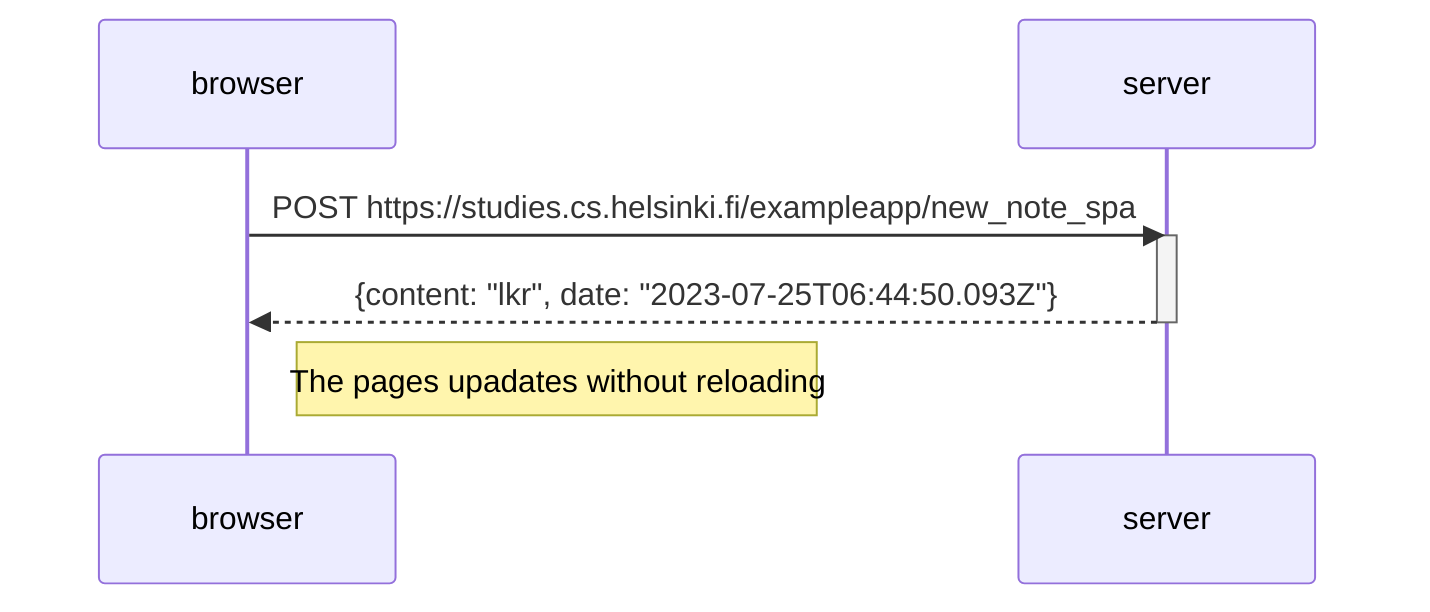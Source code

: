 sequenceDiagram
    participant browser
    participant server

    browser->>server: POST https://studies.cs.helsinki.fi/exampleapp/new_note_spa
    activate server
    server-->>browser: {content: "lkr", date: "2023-07-25T06:44:50.093Z"}
    deactivate server

    Note right of browser: The pages upadates without reloading